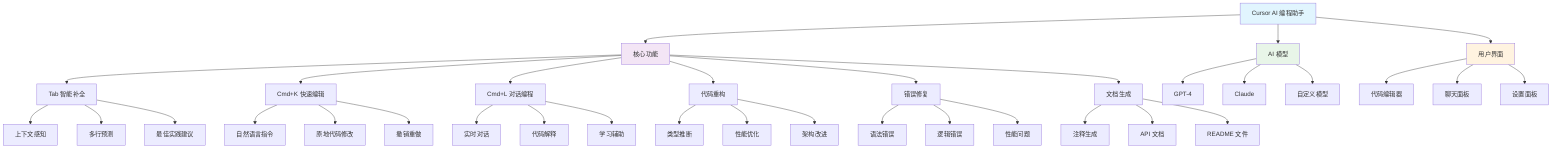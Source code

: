 graph TD
    A["Cursor AI 编程助手"] --> B["核心功能"]
    A --> C["AI 模型"]
    A --> D["用户界面"]
    
    B --> E["Tab 智能补全"]
    B --> F["Cmd+K 快速编辑"]
    B --> G["Cmd+L 对话编程"]
    B --> H["代码重构"]
    B --> I["错误修复"]
    B --> J["文档生成"]
    
    C --> K["GPT-4"]
    C --> L["Claude"]
    C --> M["自定义模型"]
    
    D --> N["代码编辑器"]
    D --> O["聊天面板"]
    D --> P["设置面板"]
    
    E --> Q["上下文感知"]
    E --> R["多行预测"]
    E --> S["最佳实践建议"]
    
    F --> T["自然语言指令"]
    F --> U["原地代码修改"]
    F --> V["撤销重做"]
    
    G --> W["实时对话"]
    G --> X["代码解释"]
    G --> Y["学习辅助"]
    
    H --> Z["类型推断"]
    H --> AA["性能优化"]
    H --> BB["架构改进"]
    
    I --> CC["语法错误"]
    I --> DD["逻辑错误"]
    I --> EE["性能问题"]
    
    J --> FF["注释生成"]
    J --> GG["API 文档"]
    J --> HH["README 文件"]
    
    style A fill:#e1f5fe
    style B fill:#f3e5f5
    style C fill:#e8f5e8
    style D fill:#fff3e0